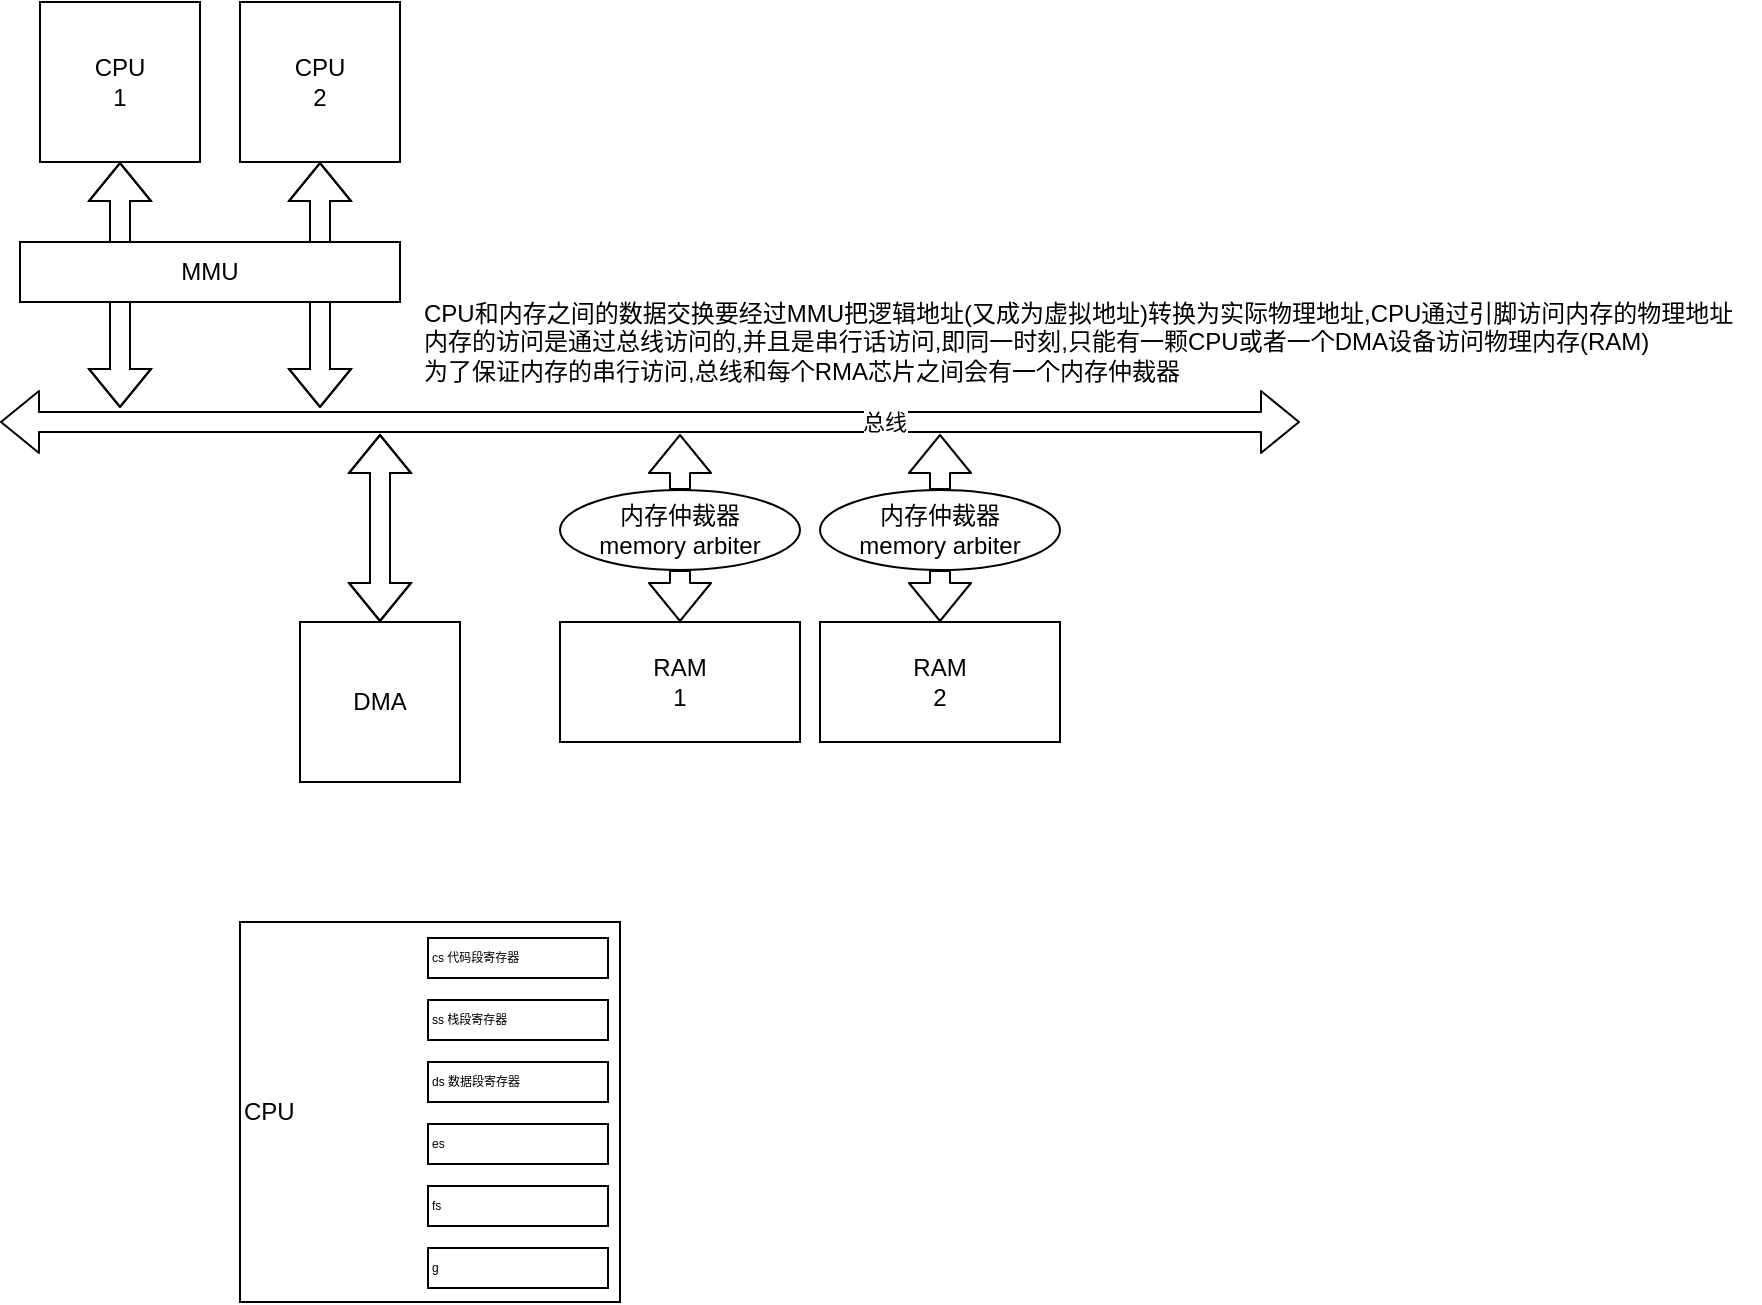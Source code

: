 <mxfile version="14.8.0" type="github">
  <diagram id="d4Ef0iPleq8nUR0kv_Nl" name="第 1 页">
    <mxGraphModel dx="679" dy="378" grid="1" gridSize="10" guides="1" tooltips="1" connect="1" arrows="1" fold="1" page="1" pageScale="1" pageWidth="827" pageHeight="1169" math="0" shadow="0">
      <root>
        <mxCell id="0" />
        <mxCell id="1" parent="0" />
        <mxCell id="lYPsfmJaPjCEzyaRxrvU-9" style="edgeStyle=orthogonalEdgeStyle;rounded=0;orthogonalLoop=1;jettySize=auto;html=1;shape=flexArrow;startArrow=block;exitX=0.5;exitY=1;exitDx=0;exitDy=0;" edge="1" parent="1" source="RurQdvNS4L2G9iKuI0Ui-2">
          <mxGeometry relative="1" as="geometry">
            <mxPoint x="170" y="303" as="targetPoint" />
            <mxPoint x="170" y="248" as="sourcePoint" />
          </mxGeometry>
        </mxCell>
        <mxCell id="RurQdvNS4L2G9iKuI0Ui-2" value="CPU&lt;br&gt;1" style="whiteSpace=wrap;html=1;aspect=fixed;" parent="1" vertex="1">
          <mxGeometry x="130" y="100" width="80" height="80" as="geometry" />
        </mxCell>
        <mxCell id="RurQdvNS4L2G9iKuI0Ui-4" value="" style="shape=flexArrow;endArrow=classic;startArrow=classic;html=1;" parent="1" edge="1">
          <mxGeometry width="100" height="100" relative="1" as="geometry">
            <mxPoint x="110" y="310" as="sourcePoint" />
            <mxPoint x="760" y="310" as="targetPoint" />
          </mxGeometry>
        </mxCell>
        <mxCell id="RurQdvNS4L2G9iKuI0Ui-12" value="总线" style="edgeLabel;html=1;align=center;verticalAlign=middle;resizable=0;points=[];" parent="RurQdvNS4L2G9iKuI0Ui-4" vertex="1" connectable="0">
          <mxGeometry x="0.36" relative="1" as="geometry">
            <mxPoint as="offset" />
          </mxGeometry>
        </mxCell>
        <mxCell id="RurQdvNS4L2G9iKuI0Ui-5" value="RAM&lt;br&gt;1" style="rounded=0;whiteSpace=wrap;html=1;" parent="1" vertex="1">
          <mxGeometry x="390" y="410" width="120" height="60" as="geometry" />
        </mxCell>
        <mxCell id="RurQdvNS4L2G9iKuI0Ui-14" style="edgeStyle=orthogonalEdgeStyle;rounded=0;orthogonalLoop=1;jettySize=auto;html=1;shape=flexArrow;startArrow=block;exitX=0.5;exitY=0;exitDx=0;exitDy=0;" parent="1" source="RurQdvNS4L2G9iKuI0Ui-13" edge="1">
          <mxGeometry relative="1" as="geometry">
            <mxPoint x="300" y="316" as="targetPoint" />
            <mxPoint x="300" y="406" as="sourcePoint" />
          </mxGeometry>
        </mxCell>
        <mxCell id="RurQdvNS4L2G9iKuI0Ui-13" value="DMA" style="whiteSpace=wrap;html=1;aspect=fixed;" parent="1" vertex="1">
          <mxGeometry x="260" y="410" width="80" height="80" as="geometry" />
        </mxCell>
        <mxCell id="RurQdvNS4L2G9iKuI0Ui-15" value="CPU和内存之间的数据交换要经过MMU把逻辑地址(又成为虚拟地址)转换为实际物理地址,CPU通过引脚访问内存的物理地址&lt;br&gt;内存的访问是通过总线访问的,并且是串行话访问,即同一时刻,只能有一颗CPU或者一个DMA设备访问物理内存(RAM)&lt;br&gt;为了保证内存的串行访问,总线和每个RMA芯片之间会有一个内存仲裁器" style="text;html=1;align=left;verticalAlign=middle;resizable=0;points=[];autosize=1;strokeColor=none;" parent="1" vertex="1">
          <mxGeometry x="320" y="245" width="670" height="50" as="geometry" />
        </mxCell>
        <mxCell id="lYPsfmJaPjCEzyaRxrvU-1" value="" style="shape=flexArrow;endArrow=classic;startArrow=none;html=1;" edge="1" parent="1" source="lYPsfmJaPjCEzyaRxrvU-2">
          <mxGeometry width="100" height="100" relative="1" as="geometry">
            <mxPoint x="449.76" y="406" as="sourcePoint" />
            <mxPoint x="450" y="316" as="targetPoint" />
          </mxGeometry>
        </mxCell>
        <mxCell id="lYPsfmJaPjCEzyaRxrvU-2" value="&lt;span&gt;内存仲裁器&lt;/span&gt;&lt;br&gt;&lt;span&gt;memory arbiter&lt;/span&gt;" style="ellipse;whiteSpace=wrap;html=1;" vertex="1" parent="1">
          <mxGeometry x="390" y="344" width="120" height="40" as="geometry" />
        </mxCell>
        <mxCell id="lYPsfmJaPjCEzyaRxrvU-3" value="" style="shape=flexArrow;endArrow=none;startArrow=classic;html=1;exitX=0.5;exitY=0;exitDx=0;exitDy=0;" edge="1" parent="1" source="RurQdvNS4L2G9iKuI0Ui-5" target="lYPsfmJaPjCEzyaRxrvU-2">
          <mxGeometry width="100" height="100" relative="1" as="geometry">
            <mxPoint x="449.76" y="406" as="sourcePoint" />
            <mxPoint x="450" y="316" as="targetPoint" />
          </mxGeometry>
        </mxCell>
        <mxCell id="lYPsfmJaPjCEzyaRxrvU-4" value="RAM&lt;br&gt;2" style="rounded=0;whiteSpace=wrap;html=1;" vertex="1" parent="1">
          <mxGeometry x="520" y="410" width="120" height="60" as="geometry" />
        </mxCell>
        <mxCell id="lYPsfmJaPjCEzyaRxrvU-5" value="" style="shape=flexArrow;endArrow=classic;startArrow=none;html=1;" edge="1" parent="1" source="lYPsfmJaPjCEzyaRxrvU-6">
          <mxGeometry width="100" height="100" relative="1" as="geometry">
            <mxPoint x="579.76" y="406" as="sourcePoint" />
            <mxPoint x="580" y="316" as="targetPoint" />
          </mxGeometry>
        </mxCell>
        <mxCell id="lYPsfmJaPjCEzyaRxrvU-6" value="&lt;span&gt;内存仲裁器&lt;/span&gt;&lt;br&gt;&lt;span&gt;memory arbiter&lt;/span&gt;" style="ellipse;whiteSpace=wrap;html=1;" vertex="1" parent="1">
          <mxGeometry x="520" y="344" width="120" height="40" as="geometry" />
        </mxCell>
        <mxCell id="lYPsfmJaPjCEzyaRxrvU-7" value="" style="shape=flexArrow;endArrow=none;startArrow=classic;html=1;exitX=0.5;exitY=0;exitDx=0;exitDy=0;" edge="1" parent="1" target="lYPsfmJaPjCEzyaRxrvU-6" source="lYPsfmJaPjCEzyaRxrvU-4">
          <mxGeometry width="100" height="100" relative="1" as="geometry">
            <mxPoint x="579.76" y="406" as="sourcePoint" />
            <mxPoint x="580" y="316" as="targetPoint" />
          </mxGeometry>
        </mxCell>
        <mxCell id="lYPsfmJaPjCEzyaRxrvU-10" style="edgeStyle=orthogonalEdgeStyle;rounded=0;orthogonalLoop=1;jettySize=auto;html=1;shape=flexArrow;startArrow=block;exitX=0.5;exitY=1;exitDx=0;exitDy=0;" edge="1" parent="1" source="lYPsfmJaPjCEzyaRxrvU-11">
          <mxGeometry relative="1" as="geometry">
            <mxPoint x="270" y="303" as="targetPoint" />
            <mxPoint x="270" y="248" as="sourcePoint" />
          </mxGeometry>
        </mxCell>
        <mxCell id="lYPsfmJaPjCEzyaRxrvU-11" value="CPU&lt;br&gt;2" style="whiteSpace=wrap;html=1;aspect=fixed;" vertex="1" parent="1">
          <mxGeometry x="230" y="100" width="80" height="80" as="geometry" />
        </mxCell>
        <mxCell id="lYPsfmJaPjCEzyaRxrvU-12" value="MMU" style="rounded=0;whiteSpace=wrap;html=1;" vertex="1" parent="1">
          <mxGeometry x="120" y="220" width="190" height="30" as="geometry" />
        </mxCell>
        <mxCell id="lYPsfmJaPjCEzyaRxrvU-13" value="CPU" style="whiteSpace=wrap;html=1;aspect=fixed;align=left;" vertex="1" parent="1">
          <mxGeometry x="230" y="560" width="190" height="190" as="geometry" />
        </mxCell>
        <mxCell id="lYPsfmJaPjCEzyaRxrvU-15" value="cs 代码段寄存器" style="rounded=0;whiteSpace=wrap;html=1;align=left;fontSize=6;" vertex="1" parent="1">
          <mxGeometry x="324" y="568" width="90" height="20" as="geometry" />
        </mxCell>
        <mxCell id="lYPsfmJaPjCEzyaRxrvU-16" value="ss 栈段寄存器" style="rounded=0;whiteSpace=wrap;html=1;align=left;fontSize=6;" vertex="1" parent="1">
          <mxGeometry x="324" y="599" width="90" height="20" as="geometry" />
        </mxCell>
        <mxCell id="lYPsfmJaPjCEzyaRxrvU-17" value="ds 数据段寄存器" style="rounded=0;whiteSpace=wrap;html=1;align=left;fontSize=6;" vertex="1" parent="1">
          <mxGeometry x="324" y="630" width="90" height="20" as="geometry" />
        </mxCell>
        <mxCell id="lYPsfmJaPjCEzyaRxrvU-18" value="es" style="rounded=0;whiteSpace=wrap;html=1;align=left;fontSize=6;" vertex="1" parent="1">
          <mxGeometry x="324" y="661" width="90" height="20" as="geometry" />
        </mxCell>
        <mxCell id="lYPsfmJaPjCEzyaRxrvU-19" value="fs" style="rounded=0;whiteSpace=wrap;html=1;align=left;fontSize=6;" vertex="1" parent="1">
          <mxGeometry x="324" y="692" width="90" height="20" as="geometry" />
        </mxCell>
        <mxCell id="lYPsfmJaPjCEzyaRxrvU-20" value="g" style="rounded=0;whiteSpace=wrap;html=1;align=left;fontSize=6;" vertex="1" parent="1">
          <mxGeometry x="324" y="723" width="90" height="20" as="geometry" />
        </mxCell>
      </root>
    </mxGraphModel>
  </diagram>
</mxfile>
